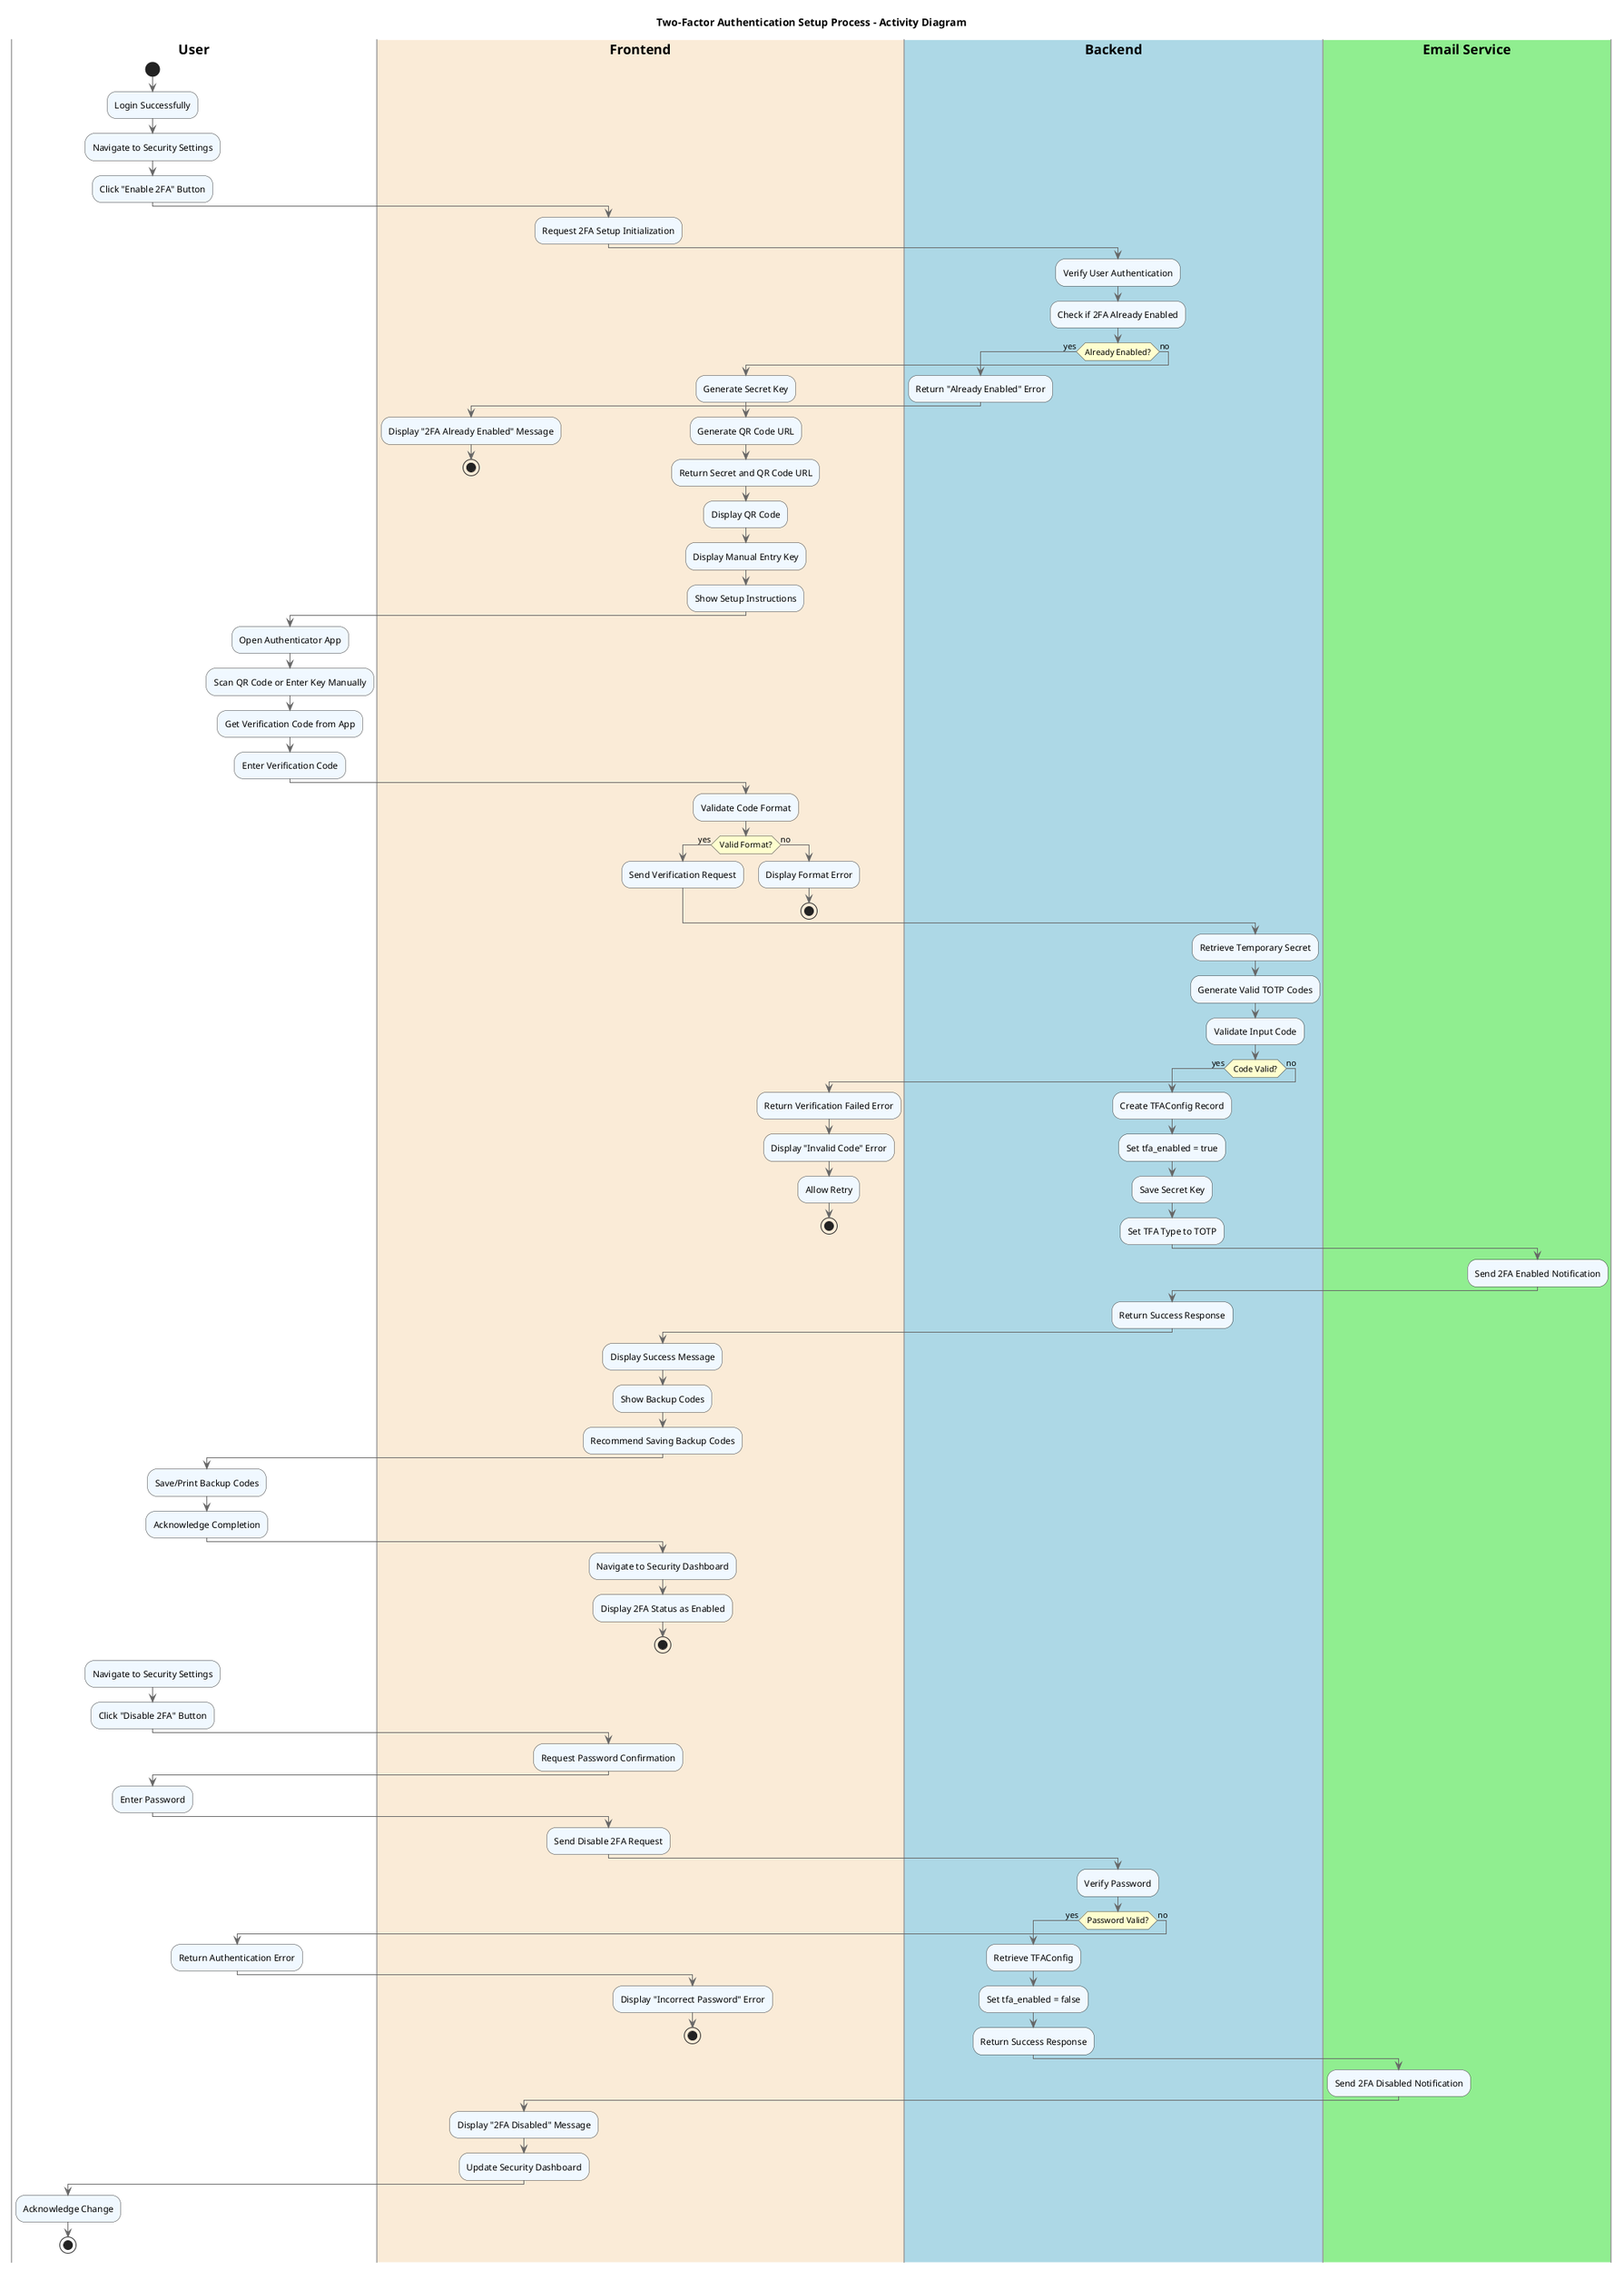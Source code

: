 @startuml TFASetupActivity

skinparam backgroundColor white
skinparam activityBorderColor #333333
skinparam activityBackgroundColor #F0F8FF
skinparam activityDiamondBorderColor #333333
skinparam activityDiamondBackgroundColor #FEFECE
skinparam arrowColor #666666
skinparam swimlaneBorderColor #999999
skinparam swimlaneTitleFontStyle bold

title Two-Factor Authentication Setup Process - Activity Diagram

|User|
start
:Login Successfully;
:Navigate to Security Settings;
:Click "Enable 2FA" Button;

|#AntiqueWhite|Frontend|
:Request 2FA Setup Initialization;

|#LightBlue|Backend|
:Verify User Authentication;
:Check if 2FA Already Enabled;

if (Already Enabled?) then (yes)
  :Return "Already Enabled" Error;
  |Frontend|
  :Display "2FA Already Enabled" Message;
  stop
else (no)
  :Generate Secret Key;
  :Generate QR Code URL;
  :Return Secret and QR Code URL;
  
  |Frontend|
  :Display QR Code;
  :Display Manual Entry Key;
  :Show Setup Instructions;
  
  |User|
  :Open Authenticator App;
  :Scan QR Code or Enter Key Manually;
  :Get Verification Code from App;
  :Enter Verification Code;
  
  |Frontend|
  :Validate Code Format;
  if (Valid Format?) then (yes)
    :Send Verification Request;
  else (no)
    :Display Format Error;
    stop
  endif
  
  |Backend|
  :Retrieve Temporary Secret;
  :Generate Valid TOTP Codes;
  :Validate Input Code;
  
  if (Code Valid?) then (yes)
    :Create TFAConfig Record;
    :Set tfa_enabled = true;
    :Save Secret Key;
    :Set TFA Type to TOTP;
    
    |#LightGreen|Email Service|
    :Send 2FA Enabled Notification;
    
    |Backend|
    :Return Success Response;
    
    |Frontend|
    :Display Success Message;
    :Show Backup Codes;
    :Recommend Saving Backup Codes;
    
    |User|
    :Save/Print Backup Codes;
    :Acknowledge Completion;
    
    |Frontend|
    :Navigate to Security Dashboard;
    :Display 2FA Status as Enabled;
    stop
    
  else (no)
    :Return Verification Failed Error;
    |Frontend|
    :Display "Invalid Code" Error;
    :Allow Retry;
    stop
  endif
endif

|User|
:Navigate to Security Settings;
:Click "Disable 2FA" Button;

|Frontend|
:Request Password Confirmation;

|User|
:Enter Password;

|Frontend|
:Send Disable 2FA Request;

|Backend|
:Verify Password;

if (Password Valid?) then (yes)
  :Retrieve TFAConfig;
  :Set tfa_enabled = false;
  :Return Success Response;
  
  |#LightGreen|Email Service|
  :Send 2FA Disabled Notification;
  
  |Frontend|
  :Display "2FA Disabled" Message;
  :Update Security Dashboard;
  
  |User|
  :Acknowledge Change;
  stop
else (no)
  :Return Authentication Error;
  |Frontend|
  :Display "Incorrect Password" Error;
  stop
endif

@enduml 